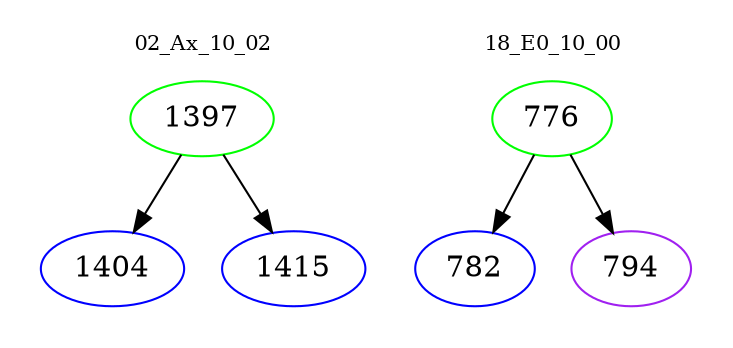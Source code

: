 digraph{
subgraph cluster_0 {
color = white
label = "02_Ax_10_02";
fontsize=10;
T0_1397 [label="1397", color="green"]
T0_1397 -> T0_1404 [color="black"]
T0_1404 [label="1404", color="blue"]
T0_1397 -> T0_1415 [color="black"]
T0_1415 [label="1415", color="blue"]
}
subgraph cluster_1 {
color = white
label = "18_E0_10_00";
fontsize=10;
T1_776 [label="776", color="green"]
T1_776 -> T1_782 [color="black"]
T1_782 [label="782", color="blue"]
T1_776 -> T1_794 [color="black"]
T1_794 [label="794", color="purple"]
}
}
